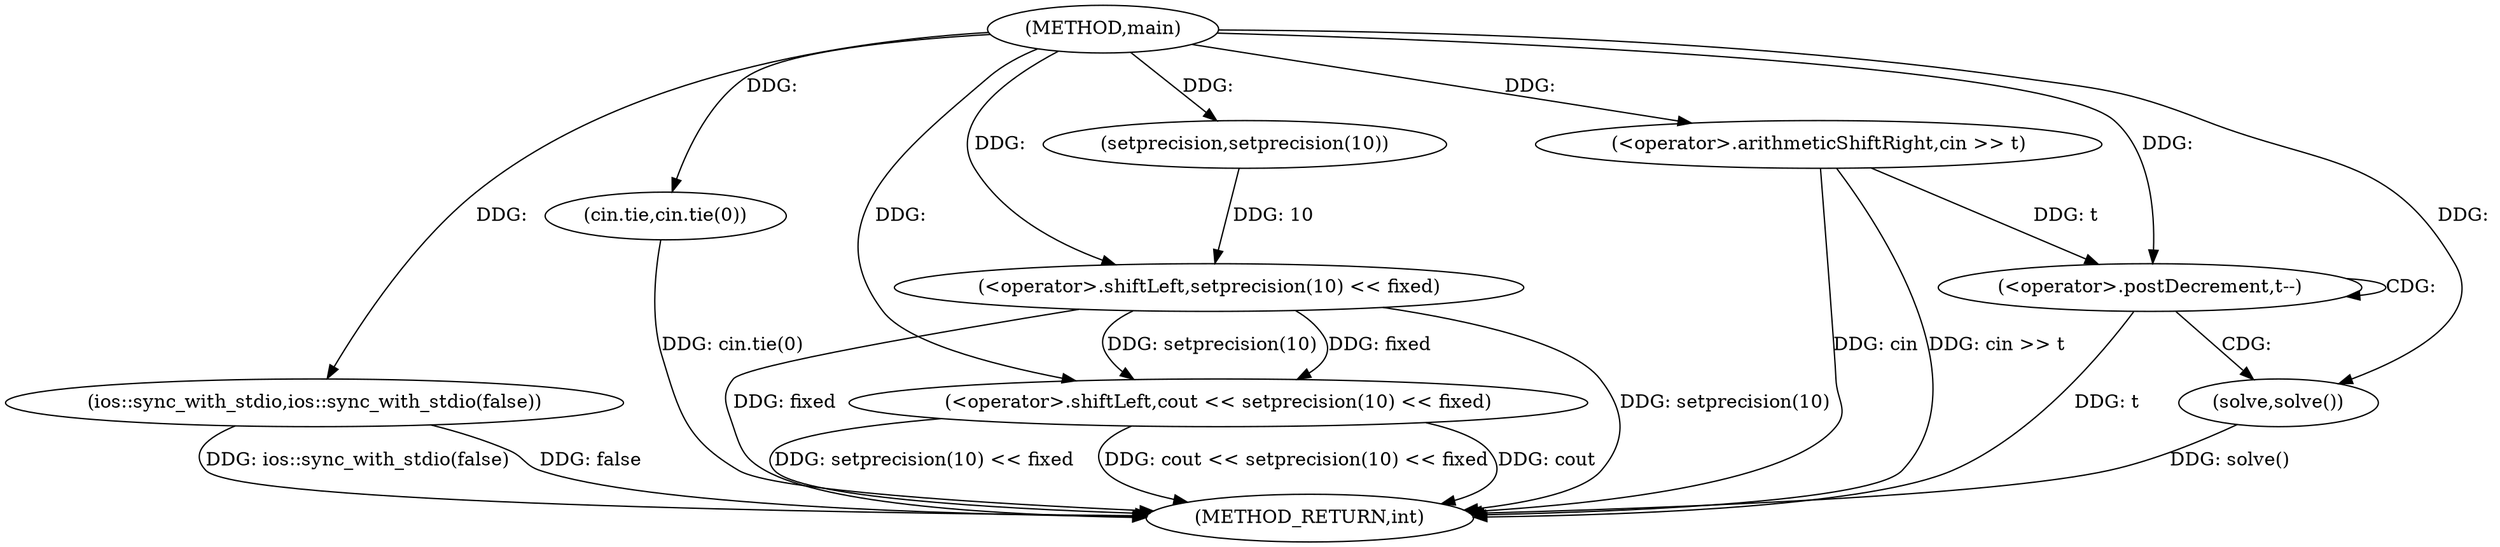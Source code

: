 digraph "main" {  
"1000423" [label = "(METHOD,main)" ]
"1000443" [label = "(METHOD_RETURN,int)" ]
"1000425" [label = "(ios::sync_with_stdio,ios::sync_with_stdio(false))" ]
"1000427" [label = "(cin.tie,cin.tie(0))" ]
"1000429" [label = "(<operator>.shiftLeft,cout << setprecision(10) << fixed)" ]
"1000436" [label = "(<operator>.arithmeticShiftRight,cin >> t)" ]
"1000440" [label = "(<operator>.postDecrement,t--)" ]
"1000442" [label = "(solve,solve())" ]
"1000431" [label = "(<operator>.shiftLeft,setprecision(10) << fixed)" ]
"1000432" [label = "(setprecision,setprecision(10))" ]
  "1000425" -> "1000443"  [ label = "DDG: ios::sync_with_stdio(false)"] 
  "1000427" -> "1000443"  [ label = "DDG: cin.tie(0)"] 
  "1000431" -> "1000443"  [ label = "DDG: setprecision(10)"] 
  "1000429" -> "1000443"  [ label = "DDG: setprecision(10) << fixed"] 
  "1000429" -> "1000443"  [ label = "DDG: cout << setprecision(10) << fixed"] 
  "1000436" -> "1000443"  [ label = "DDG: cin >> t"] 
  "1000440" -> "1000443"  [ label = "DDG: t"] 
  "1000442" -> "1000443"  [ label = "DDG: solve()"] 
  "1000429" -> "1000443"  [ label = "DDG: cout"] 
  "1000431" -> "1000443"  [ label = "DDG: fixed"] 
  "1000436" -> "1000443"  [ label = "DDG: cin"] 
  "1000425" -> "1000443"  [ label = "DDG: false"] 
  "1000423" -> "1000425"  [ label = "DDG: "] 
  "1000423" -> "1000427"  [ label = "DDG: "] 
  "1000423" -> "1000429"  [ label = "DDG: "] 
  "1000431" -> "1000429"  [ label = "DDG: fixed"] 
  "1000431" -> "1000429"  [ label = "DDG: setprecision(10)"] 
  "1000423" -> "1000436"  [ label = "DDG: "] 
  "1000423" -> "1000442"  [ label = "DDG: "] 
  "1000432" -> "1000431"  [ label = "DDG: 10"] 
  "1000423" -> "1000431"  [ label = "DDG: "] 
  "1000436" -> "1000440"  [ label = "DDG: t"] 
  "1000423" -> "1000440"  [ label = "DDG: "] 
  "1000423" -> "1000432"  [ label = "DDG: "] 
  "1000440" -> "1000442"  [ label = "CDG: "] 
  "1000440" -> "1000440"  [ label = "CDG: "] 
}
